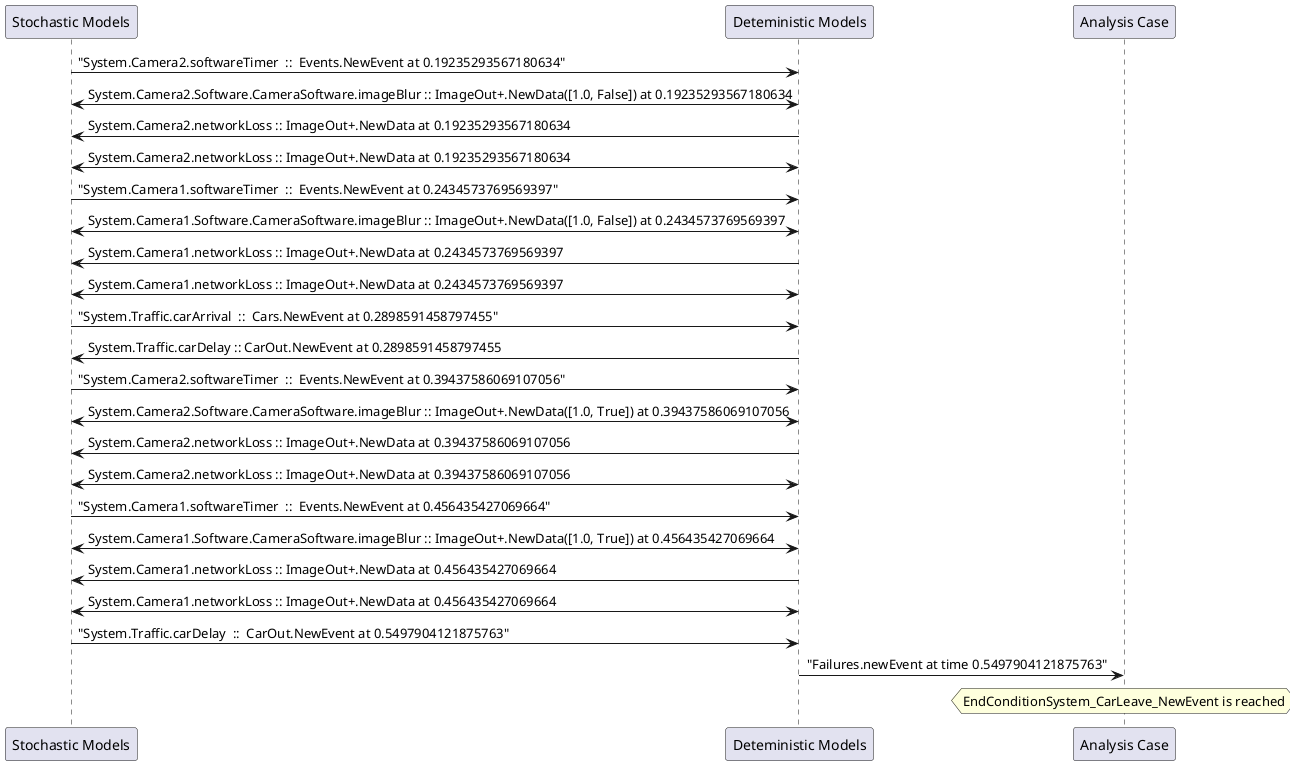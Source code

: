 
	@startuml
	participant "Stochastic Models" as stochmodel
	participant "Deteministic Models" as detmodel
	participant "Analysis Case" as analysis
	{12454_stop} stochmodel -> detmodel : "System.Camera2.softwareTimer  ::  Events.NewEvent at 0.19235293567180634"
detmodel <-> stochmodel : System.Camera2.Software.CameraSoftware.imageBlur :: ImageOut+.NewData([1.0, False]) at 0.19235293567180634
detmodel -> stochmodel : System.Camera2.networkLoss :: ImageOut+.NewData at 0.19235293567180634
detmodel <-> stochmodel : System.Camera2.networkLoss :: ImageOut+.NewData at 0.19235293567180634
{12439_stop} stochmodel -> detmodel : "System.Camera1.softwareTimer  ::  Events.NewEvent at 0.2434573769569397"
detmodel <-> stochmodel : System.Camera1.Software.CameraSoftware.imageBlur :: ImageOut+.NewData([1.0, False]) at 0.2434573769569397
detmodel -> stochmodel : System.Camera1.networkLoss :: ImageOut+.NewData at 0.2434573769569397
detmodel <-> stochmodel : System.Camera1.networkLoss :: ImageOut+.NewData at 0.2434573769569397
{12470_stop} stochmodel -> detmodel : "System.Traffic.carArrival  ::  Cars.NewEvent at 0.2898591458797455"
{12481_start} detmodel -> stochmodel : System.Traffic.carDelay :: CarOut.NewEvent at 0.2898591458797455
{12455_stop} stochmodel -> detmodel : "System.Camera2.softwareTimer  ::  Events.NewEvent at 0.39437586069107056"
detmodel <-> stochmodel : System.Camera2.Software.CameraSoftware.imageBlur :: ImageOut+.NewData([1.0, True]) at 0.39437586069107056
detmodel -> stochmodel : System.Camera2.networkLoss :: ImageOut+.NewData at 0.39437586069107056
detmodel <-> stochmodel : System.Camera2.networkLoss :: ImageOut+.NewData at 0.39437586069107056
{12440_stop} stochmodel -> detmodel : "System.Camera1.softwareTimer  ::  Events.NewEvent at 0.456435427069664"
detmodel <-> stochmodel : System.Camera1.Software.CameraSoftware.imageBlur :: ImageOut+.NewData([1.0, True]) at 0.456435427069664
detmodel -> stochmodel : System.Camera1.networkLoss :: ImageOut+.NewData at 0.456435427069664
detmodel <-> stochmodel : System.Camera1.networkLoss :: ImageOut+.NewData at 0.456435427069664
{12481_stop} stochmodel -> detmodel : "System.Traffic.carDelay  ::  CarOut.NewEvent at 0.5497904121875763"
{12481_start} <-> {12481_stop} : delay
detmodel -> analysis : "Failures.newEvent at time 0.5497904121875763"
hnote over analysis 
EndConditionSystem_CarLeave_NewEvent is reached
endnote
@enduml